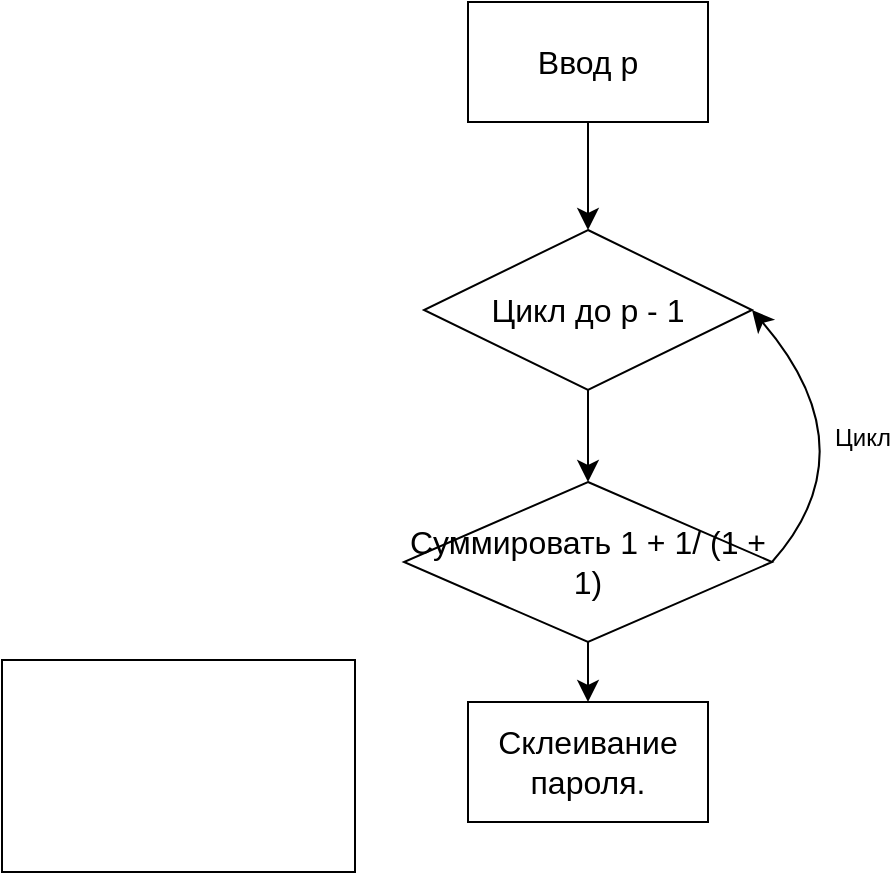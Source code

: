 <mxfile version="22.1.4" type="github">
  <diagram name="Страница — 1" id="IX5MtCQYYtNMQRi5EpHg">
    <mxGraphModel dx="654" dy="428" grid="0" gridSize="10" guides="1" tooltips="1" connect="1" arrows="1" fold="1" page="0" pageScale="1" pageWidth="827" pageHeight="1169" math="0" shadow="0">
      <root>
        <mxCell id="0" />
        <mxCell id="1" parent="0" />
        <mxCell id="xTXtAvsM1R9_nPVLVYlM-4" value="" style="edgeStyle=none;curved=1;rounded=0;orthogonalLoop=1;jettySize=auto;html=1;fontSize=12;startSize=8;endSize=8;" edge="1" parent="1" source="xTXtAvsM1R9_nPVLVYlM-1" target="xTXtAvsM1R9_nPVLVYlM-2">
          <mxGeometry relative="1" as="geometry" />
        </mxCell>
        <mxCell id="xTXtAvsM1R9_nPVLVYlM-1" value="Ввод p" style="whiteSpace=wrap;html=1;fontSize=16;" vertex="1" parent="1">
          <mxGeometry x="140" y="170" width="120" height="60" as="geometry" />
        </mxCell>
        <mxCell id="xTXtAvsM1R9_nPVLVYlM-7" value="" style="edgeStyle=none;curved=1;rounded=0;orthogonalLoop=1;jettySize=auto;html=1;fontSize=12;startSize=8;endSize=8;" edge="1" parent="1" source="xTXtAvsM1R9_nPVLVYlM-2" target="xTXtAvsM1R9_nPVLVYlM-6">
          <mxGeometry relative="1" as="geometry" />
        </mxCell>
        <mxCell id="xTXtAvsM1R9_nPVLVYlM-2" value="Цикл до p - 1" style="rhombus;whiteSpace=wrap;html=1;fontSize=16;" vertex="1" parent="1">
          <mxGeometry x="118" y="284" width="164" height="80" as="geometry" />
        </mxCell>
        <mxCell id="xTXtAvsM1R9_nPVLVYlM-5" value="" style="whiteSpace=wrap;html=1;fontSize=16;" vertex="1" parent="1">
          <mxGeometry x="-93" y="499" width="176.5" height="106" as="geometry" />
        </mxCell>
        <mxCell id="xTXtAvsM1R9_nPVLVYlM-10" value="" style="edgeStyle=none;curved=1;rounded=0;orthogonalLoop=1;jettySize=auto;html=1;fontSize=12;startSize=8;endSize=8;" edge="1" parent="1" source="xTXtAvsM1R9_nPVLVYlM-6" target="xTXtAvsM1R9_nPVLVYlM-9">
          <mxGeometry relative="1" as="geometry" />
        </mxCell>
        <mxCell id="xTXtAvsM1R9_nPVLVYlM-6" value="Суммировать 1 + 1/ (1 + 1)" style="rhombus;whiteSpace=wrap;html=1;fontSize=16;" vertex="1" parent="1">
          <mxGeometry x="108" y="410" width="184" height="80" as="geometry" />
        </mxCell>
        <mxCell id="xTXtAvsM1R9_nPVLVYlM-8" value="Цикл" style="edgeStyle=none;curved=1;rounded=0;orthogonalLoop=1;jettySize=auto;html=1;entryX=1;entryY=0.5;entryDx=0;entryDy=0;fontSize=12;startSize=8;endSize=8;exitX=1;exitY=0.5;exitDx=0;exitDy=0;" edge="1" parent="1" source="xTXtAvsM1R9_nPVLVYlM-6" target="xTXtAvsM1R9_nPVLVYlM-2">
          <mxGeometry relative="1" as="geometry">
            <Array as="points">
              <mxPoint x="342" y="394" />
            </Array>
          </mxGeometry>
        </mxCell>
        <mxCell id="xTXtAvsM1R9_nPVLVYlM-9" value="Склеивание пароля." style="whiteSpace=wrap;html=1;fontSize=16;" vertex="1" parent="1">
          <mxGeometry x="140" y="520" width="120" height="60" as="geometry" />
        </mxCell>
      </root>
    </mxGraphModel>
  </diagram>
</mxfile>
